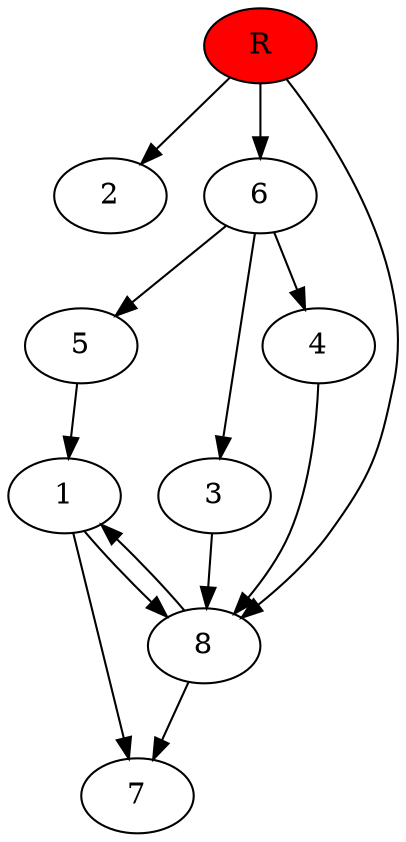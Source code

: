 digraph prb41443 {
	1
	2
	3
	4
	5
	6
	7
	8
	R [fillcolor="#ff0000" style=filled]
	1 -> 7
	1 -> 8
	3 -> 8
	4 -> 8
	5 -> 1
	6 -> 3
	6 -> 4
	6 -> 5
	8 -> 1
	8 -> 7
	R -> 2
	R -> 6
	R -> 8
}
